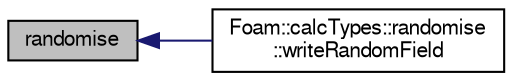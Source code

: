 digraph "randomise"
{
  bgcolor="transparent";
  edge [fontname="FreeSans",fontsize="10",labelfontname="FreeSans",labelfontsize="10"];
  node [fontname="FreeSans",fontsize="10",shape=record];
  rankdir="LR";
  Node442 [label="randomise",height=0.2,width=0.4,color="black", fillcolor="grey75", style="filled", fontcolor="black"];
  Node442 -> Node443 [dir="back",color="midnightblue",fontsize="10",style="solid",fontname="FreeSans"];
  Node443 [label="Foam::calcTypes::randomise\l::writeRandomField",height=0.2,width=0.4,color="black",URL="$a28698.html#a737af16a1590d56e038307712bf03d6c",tooltip="Write component fields. "];
}
